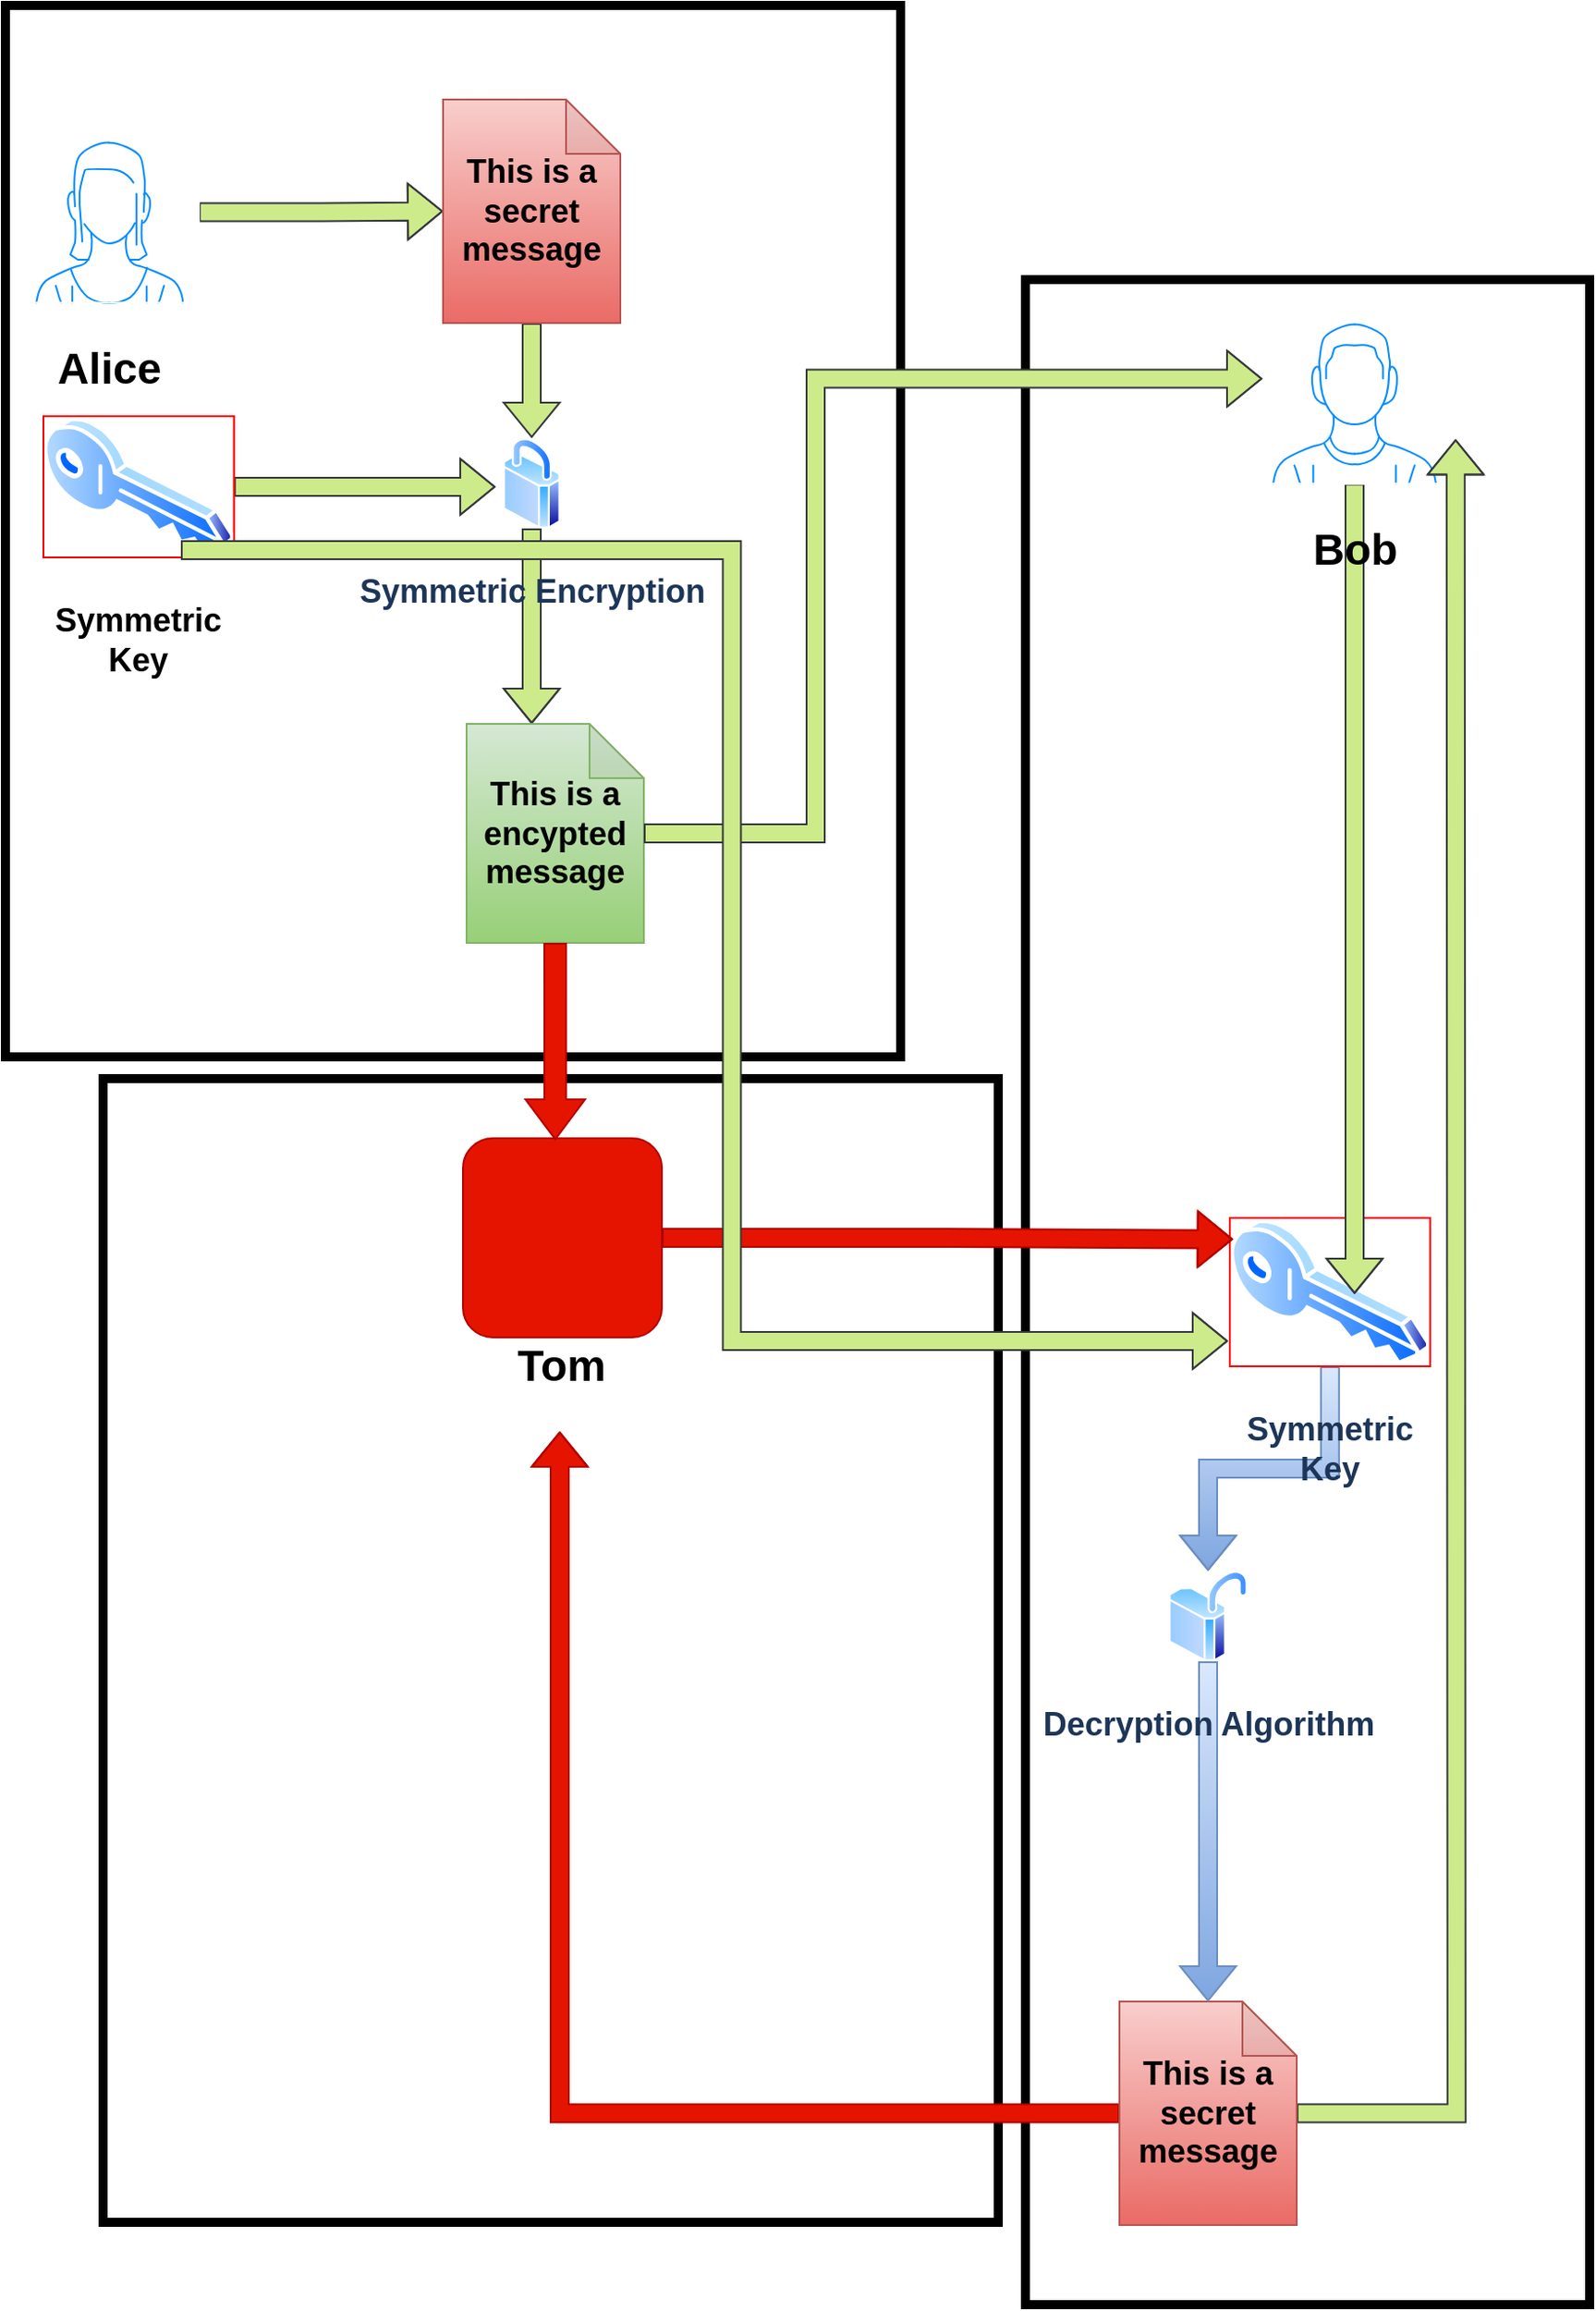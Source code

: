 <mxfile version="27.0.5">
  <diagram name="Copy of Page-1" id="O6P0NhPZkvY5MJHckq80">
    <mxGraphModel dx="1426" dy="1691" grid="0" gridSize="10" guides="1" tooltips="1" connect="1" arrows="1" fold="1" page="1" pageScale="1" pageWidth="1100" pageHeight="850" math="0" shadow="0">
      <root>
        <mxCell id="0MorRFX80h9DuErktjHg-0" />
        <mxCell id="0MorRFX80h9DuErktjHg-1" parent="0MorRFX80h9DuErktjHg-0" />
        <mxCell id="0MorRFX80h9DuErktjHg-2" value="" style="rounded=0;whiteSpace=wrap;html=1;strokeWidth=5;" parent="0MorRFX80h9DuErktjHg-1" vertex="1">
          <mxGeometry x="69" y="563" width="495" height="632" as="geometry" />
        </mxCell>
        <mxCell id="0MorRFX80h9DuErktjHg-3" value="" style="rounded=0;whiteSpace=wrap;html=1;strokeWidth=5;" parent="0MorRFX80h9DuErktjHg-1" vertex="1">
          <mxGeometry x="15" y="-30" width="495" height="581" as="geometry" />
        </mxCell>
        <mxCell id="0MorRFX80h9DuErktjHg-4" value="" style="rounded=0;whiteSpace=wrap;html=1;strokeWidth=5;" parent="0MorRFX80h9DuErktjHg-1" vertex="1">
          <mxGeometry x="579" y="121.5" width="312" height="1119" as="geometry" />
        </mxCell>
        <mxCell id="0MorRFX80h9DuErktjHg-5" style="edgeStyle=orthogonalEdgeStyle;shape=flexArrow;rounded=0;orthogonalLoop=1;jettySize=auto;html=1;exitX=1;exitY=0.5;exitDx=0;exitDy=0;fillColor=#cdeb8b;strokeColor=#36393d;" parent="0MorRFX80h9DuErktjHg-1" source="0MorRFX80h9DuErktjHg-6" edge="1">
          <mxGeometry relative="1" as="geometry">
            <mxPoint x="286" y="236" as="targetPoint" />
          </mxGeometry>
        </mxCell>
        <mxCell id="0MorRFX80h9DuErktjHg-6" value="&lt;h2&gt;Symmetric Key&lt;/h2&gt;" style="image;aspect=fixed;perimeter=ellipsePerimeter;html=1;align=center;shadow=0;dashed=0;spacingTop=3;image=img/lib/active_directory/key.svg;imageBackground=default;whiteSpace=wrap;labelBackgroundColor=none;fontColor=default;rounded=1;fillColor=#A8DADC;strokeColor=#457B9D;imageBorder=#FF0000;" parent="0MorRFX80h9DuErktjHg-1" vertex="1">
          <mxGeometry x="36" y="197" width="105.41" height="78" as="geometry" />
        </mxCell>
        <mxCell id="0MorRFX80h9DuErktjHg-7" value="" style="edgeStyle=orthogonalEdgeStyle;shape=flexArrow;rounded=0;orthogonalLoop=1;jettySize=auto;html=1;fillColor=#cdeb8b;strokeColor=#36393d;" parent="0MorRFX80h9DuErktjHg-1" source="0MorRFX80h9DuErktjHg-8" target="0MorRFX80h9DuErktjHg-20" edge="1">
          <mxGeometry relative="1" as="geometry">
            <Array as="points">
              <mxPoint x="306" y="342" />
              <mxPoint x="306" y="342" />
            </Array>
          </mxGeometry>
        </mxCell>
        <mxCell id="0MorRFX80h9DuErktjHg-8" value="&lt;h2&gt;&amp;nbsp;Symmetric Encryption&amp;nbsp;&lt;/h2&gt;" style="image;aspect=fixed;perimeter=ellipsePerimeter;html=1;align=center;shadow=0;dashed=0;spacingTop=3;image=img/lib/active_directory/secure.svg;labelBackgroundColor=none;fontColor=#1D3557;rounded=1;fillColor=#A8DADC;strokeColor=#457B9D;" parent="0MorRFX80h9DuErktjHg-1" vertex="1">
          <mxGeometry x="290" y="209" width="32" height="50" as="geometry" />
        </mxCell>
        <mxCell id="0MorRFX80h9DuErktjHg-9" style="edgeStyle=orthogonalEdgeStyle;shape=flexArrow;rounded=0;orthogonalLoop=1;jettySize=auto;html=1;fillColor=#dae8fc;strokeColor=#6c8ebf;gradientColor=#7ea6e0;" parent="0MorRFX80h9DuErktjHg-1" source="0MorRFX80h9DuErktjHg-10" target="0MorRFX80h9DuErktjHg-28" edge="1">
          <mxGeometry relative="1" as="geometry" />
        </mxCell>
        <mxCell id="0MorRFX80h9DuErktjHg-10" value="&lt;h2&gt;Symmetric Key&lt;/h2&gt;" style="image;aspect=fixed;perimeter=ellipsePerimeter;html=1;align=center;shadow=0;dashed=0;spacingTop=3;image=img/lib/active_directory/key.svg;strokeColor=#457B9D;whiteSpace=wrap;labelBackgroundColor=none;fontColor=#1D3557;rounded=1;fillColor=#A8DADC;perimeterSpacing=0;imageBorder=light-dark(#ff0000, #008f00);" parent="0MorRFX80h9DuErktjHg-1" vertex="1">
          <mxGeometry x="692" y="640" width="110.8" height="82" as="geometry" />
        </mxCell>
        <mxCell id="0MorRFX80h9DuErktjHg-11" style="edgeStyle=orthogonalEdgeStyle;shape=flexArrow;rounded=0;orthogonalLoop=1;jettySize=auto;html=1;fillColor=#cdeb8b;strokeColor=#36393d;" parent="0MorRFX80h9DuErktjHg-1" source="0MorRFX80h9DuErktjHg-12" edge="1">
          <mxGeometry relative="1" as="geometry">
            <mxPoint x="761" y="682" as="targetPoint" />
          </mxGeometry>
        </mxCell>
        <mxCell id="0MorRFX80h9DuErktjHg-12" value="&lt;h1&gt;Bob&lt;/h1&gt;" style="verticalLabelPosition=bottom;shadow=0;dashed=0;align=center;html=1;verticalAlign=top;strokeWidth=1;shape=mxgraph.mockup.containers.userMale;strokeColor2=#008cff;labelBackgroundColor=none;rounded=1;strokeColor=#FFFFFF;" parent="0MorRFX80h9DuErktjHg-1" vertex="1">
          <mxGeometry x="711" y="134.25" width="100" height="100" as="geometry" />
        </mxCell>
        <mxCell id="0MorRFX80h9DuErktjHg-13" style="edgeStyle=orthogonalEdgeStyle;shape=flexArrow;rounded=0;orthogonalLoop=1;jettySize=auto;html=1;fillColor=#cdeb8b;strokeColor=#36393d;" parent="0MorRFX80h9DuErktjHg-1" source="0MorRFX80h9DuErktjHg-14" target="0MorRFX80h9DuErktjHg-19" edge="1">
          <mxGeometry relative="1" as="geometry" />
        </mxCell>
        <mxCell id="0MorRFX80h9DuErktjHg-14" value="&lt;h1&gt;&lt;font&gt;Alice&lt;/font&gt;&lt;/h1&gt;" style="verticalLabelPosition=bottom;shadow=0;dashed=0;align=center;html=1;verticalAlign=top;strokeWidth=1;shape=mxgraph.mockup.containers.userFemale;strokeColor2=#008cff;labelBackgroundColor=none;rounded=1;strokeColor=#FFFFFF;" parent="0MorRFX80h9DuErktjHg-1" vertex="1">
          <mxGeometry x="22" y="34.25" width="100" height="100" as="geometry" />
        </mxCell>
        <mxCell id="0MorRFX80h9DuErktjHg-15" value="" style="points=[];aspect=fixed;html=1;align=center;shadow=0;dashed=0;fillColor=#e51400;strokeColor=#B20000;shape=mxgraph.alibaba_cloud.user;rounded=1;fontColor=#ffffff;labelBackgroundColor=none;" parent="0MorRFX80h9DuErktjHg-1" vertex="1">
          <mxGeometry x="268" y="596" width="110" height="110" as="geometry" />
        </mxCell>
        <mxCell id="0MorRFX80h9DuErktjHg-16" value="&lt;h1&gt;&lt;br&gt;&lt;/h1&gt;" style="text;html=1;align=center;verticalAlign=middle;resizable=0;points=[];autosize=1;strokeColor=none;fillColor=none;fontColor=#1D3557;labelBackgroundColor=none;" parent="0MorRFX80h9DuErktjHg-1" vertex="1">
          <mxGeometry x="558" y="740" width="18" height="73" as="geometry" />
        </mxCell>
        <mxCell id="0MorRFX80h9DuErktjHg-17" value="&lt;h1&gt;Tom&lt;/h1&gt;" style="text;html=1;align=center;verticalAlign=middle;resizable=0;points=[];autosize=1;labelBackgroundColor=none;" parent="0MorRFX80h9DuErktjHg-1" vertex="1">
          <mxGeometry x="288" y="685" width="67" height="73" as="geometry" />
        </mxCell>
        <mxCell id="0MorRFX80h9DuErktjHg-18" value="" style="edgeStyle=orthogonalEdgeStyle;shape=flexArrow;rounded=0;orthogonalLoop=1;jettySize=auto;html=1;fillColor=#cdeb8b;strokeColor=#36393d;" parent="0MorRFX80h9DuErktjHg-1" source="0MorRFX80h9DuErktjHg-19" target="0MorRFX80h9DuErktjHg-8" edge="1">
          <mxGeometry relative="1" as="geometry" />
        </mxCell>
        <mxCell id="0MorRFX80h9DuErktjHg-19" value="&lt;h2&gt;This is a secret message&lt;/h2&gt;" style="shape=note;whiteSpace=wrap;html=1;backgroundOutline=1;darkOpacity=0.05;fillColor=#f8cecc;strokeColor=#b85450;gradientColor=#ea6b66;" parent="0MorRFX80h9DuErktjHg-1" vertex="1">
          <mxGeometry x="257" y="22" width="98" height="123.5" as="geometry" />
        </mxCell>
        <mxCell id="0MorRFX80h9DuErktjHg-20" value="&lt;h2&gt;This is a encypted message&lt;/h2&gt;" style="shape=note;whiteSpace=wrap;html=1;backgroundOutline=1;darkOpacity=0.05;fillColor=#d5e8d4;strokeColor=#82b366;gradientColor=#97d077;" parent="0MorRFX80h9DuErktjHg-1" vertex="1">
          <mxGeometry x="270" y="367" width="98" height="121" as="geometry" />
        </mxCell>
        <mxCell id="0MorRFX80h9DuErktjHg-21" style="edgeStyle=orthogonalEdgeStyle;shape=flexArrow;rounded=0;orthogonalLoop=1;jettySize=auto;html=1;entryX=-0.01;entryY=0.42;entryDx=0;entryDy=0;entryPerimeter=0;fillColor=#cdeb8b;strokeColor=#36393d;" parent="0MorRFX80h9DuErktjHg-1" source="0MorRFX80h9DuErktjHg-20" target="0MorRFX80h9DuErktjHg-12" edge="1">
          <mxGeometry relative="1" as="geometry">
            <Array as="points">
              <mxPoint x="463" y="428" />
              <mxPoint x="463" y="176" />
            </Array>
          </mxGeometry>
        </mxCell>
        <mxCell id="0MorRFX80h9DuErktjHg-22" style="edgeStyle=orthogonalEdgeStyle;shape=flexArrow;rounded=0;orthogonalLoop=1;jettySize=auto;html=1;exitX=0.5;exitY=1;exitDx=0;exitDy=0;exitPerimeter=0;fillColor=#e51400;strokeColor=#B20000;entryX=0.464;entryY=0.009;entryDx=0;entryDy=0;entryPerimeter=0;width=12;endSize=6.98;" parent="0MorRFX80h9DuErktjHg-1" source="0MorRFX80h9DuErktjHg-20" target="0MorRFX80h9DuErktjHg-15" edge="1">
          <mxGeometry relative="1" as="geometry">
            <mxPoint x="315" y="604" as="targetPoint" />
          </mxGeometry>
        </mxCell>
        <mxCell id="0MorRFX80h9DuErktjHg-23" style="edgeStyle=orthogonalEdgeStyle;shape=flexArrow;rounded=0;orthogonalLoop=1;jettySize=auto;html=1;fillColor=#e51400;strokeColor=#B20000;" parent="0MorRFX80h9DuErktjHg-1" source="0MorRFX80h9DuErktjHg-25" target="0MorRFX80h9DuErktjHg-17" edge="1">
          <mxGeometry relative="1" as="geometry">
            <mxPoint x="322" y="774" as="targetPoint" />
          </mxGeometry>
        </mxCell>
        <mxCell id="0MorRFX80h9DuErktjHg-24" style="edgeStyle=orthogonalEdgeStyle;shape=flexArrow;rounded=0;orthogonalLoop=1;jettySize=auto;html=1;fillColor=#cdeb8b;strokeColor=#36393d;" parent="0MorRFX80h9DuErktjHg-1" source="0MorRFX80h9DuErktjHg-25" edge="1">
          <mxGeometry relative="1" as="geometry">
            <mxPoint x="816.895" y="209.737" as="targetPoint" />
          </mxGeometry>
        </mxCell>
        <mxCell id="0MorRFX80h9DuErktjHg-25" value="&lt;h2&gt;This is a secret message&lt;/h2&gt;" style="shape=note;whiteSpace=wrap;html=1;backgroundOutline=1;darkOpacity=0.05;fillColor=#f8cecc;strokeColor=#b85450;gradientColor=#ea6b66;" parent="0MorRFX80h9DuErktjHg-1" vertex="1">
          <mxGeometry x="631" y="1073" width="98" height="123.5" as="geometry" />
        </mxCell>
        <mxCell id="0MorRFX80h9DuErktjHg-26" style="edgeStyle=orthogonalEdgeStyle;shape=flexArrow;rounded=0;orthogonalLoop=1;jettySize=auto;html=1;entryX=0.5;entryY=0;entryDx=0;entryDy=0;entryPerimeter=0;fillColor=#dae8fc;strokeColor=#6c8ebf;gradientColor=#7ea6e0;" parent="0MorRFX80h9DuErktjHg-1" source="0MorRFX80h9DuErktjHg-28" target="0MorRFX80h9DuErktjHg-25" edge="1">
          <mxGeometry relative="1" as="geometry" />
        </mxCell>
        <mxCell id="0MorRFX80h9DuErktjHg-27" style="edgeStyle=orthogonalEdgeStyle;shape=flexArrow;rounded=0;orthogonalLoop=1;jettySize=auto;html=1;entryX=0.016;entryY=0.144;entryDx=0;entryDy=0;entryPerimeter=0;fillColor=#e51400;strokeColor=#B20000;" parent="0MorRFX80h9DuErktjHg-1" source="0MorRFX80h9DuErktjHg-15" target="0MorRFX80h9DuErktjHg-10" edge="1">
          <mxGeometry relative="1" as="geometry" />
        </mxCell>
        <mxCell id="0MorRFX80h9DuErktjHg-28" value="&lt;h2&gt;Decryption Algorithm&lt;/h2&gt;" style="image;aspect=fixed;perimeter=ellipsePerimeter;html=1;align=center;shadow=0;dashed=0;spacingTop=3;image=img/lib/active_directory/not_secure.svg;labelBackgroundColor=none;fontColor=#1D3557;rounded=1;fillColor=#A8DADC;strokeColor=#457B9D;" parent="0MorRFX80h9DuErktjHg-1" vertex="1">
          <mxGeometry x="658" y="835" width="44" height="50" as="geometry" />
        </mxCell>
        <mxCell id="St1c-CjASWxSitSOXMyg-19" style="edgeStyle=orthogonalEdgeStyle;shape=flexArrow;rounded=0;orthogonalLoop=1;jettySize=auto;html=1;exitX=0.75;exitY=1;exitDx=0;exitDy=0;entryX=-0.009;entryY=0.829;entryDx=0;entryDy=0;entryPerimeter=0;fillColor=#cdeb8b;strokeColor=#36393d;" parent="0MorRFX80h9DuErktjHg-1" source="0MorRFX80h9DuErktjHg-6" target="0MorRFX80h9DuErktjHg-10" edge="1">
          <mxGeometry relative="1" as="geometry" />
        </mxCell>
      </root>
    </mxGraphModel>
  </diagram>
</mxfile>
